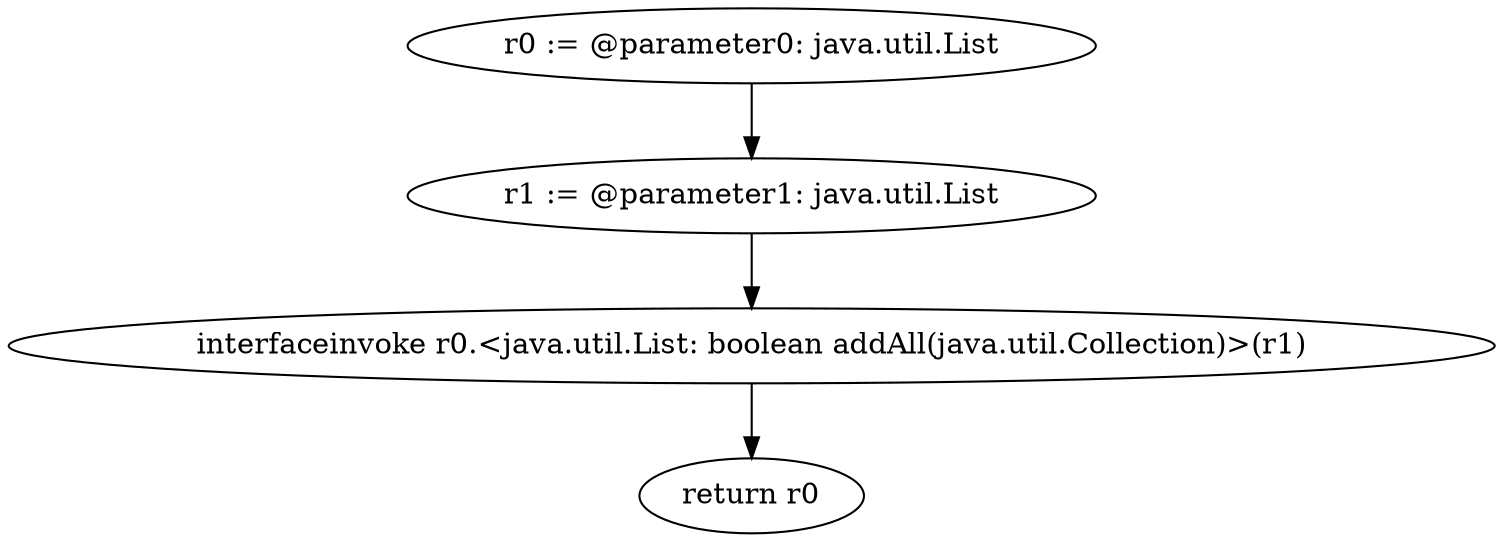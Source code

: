 digraph "unitGraph" {
    "r0 := @parameter0: java.util.List"
    "r1 := @parameter1: java.util.List"
    "interfaceinvoke r0.<java.util.List: boolean addAll(java.util.Collection)>(r1)"
    "return r0"
    "r0 := @parameter0: java.util.List"->"r1 := @parameter1: java.util.List";
    "r1 := @parameter1: java.util.List"->"interfaceinvoke r0.<java.util.List: boolean addAll(java.util.Collection)>(r1)";
    "interfaceinvoke r0.<java.util.List: boolean addAll(java.util.Collection)>(r1)"->"return r0";
}

